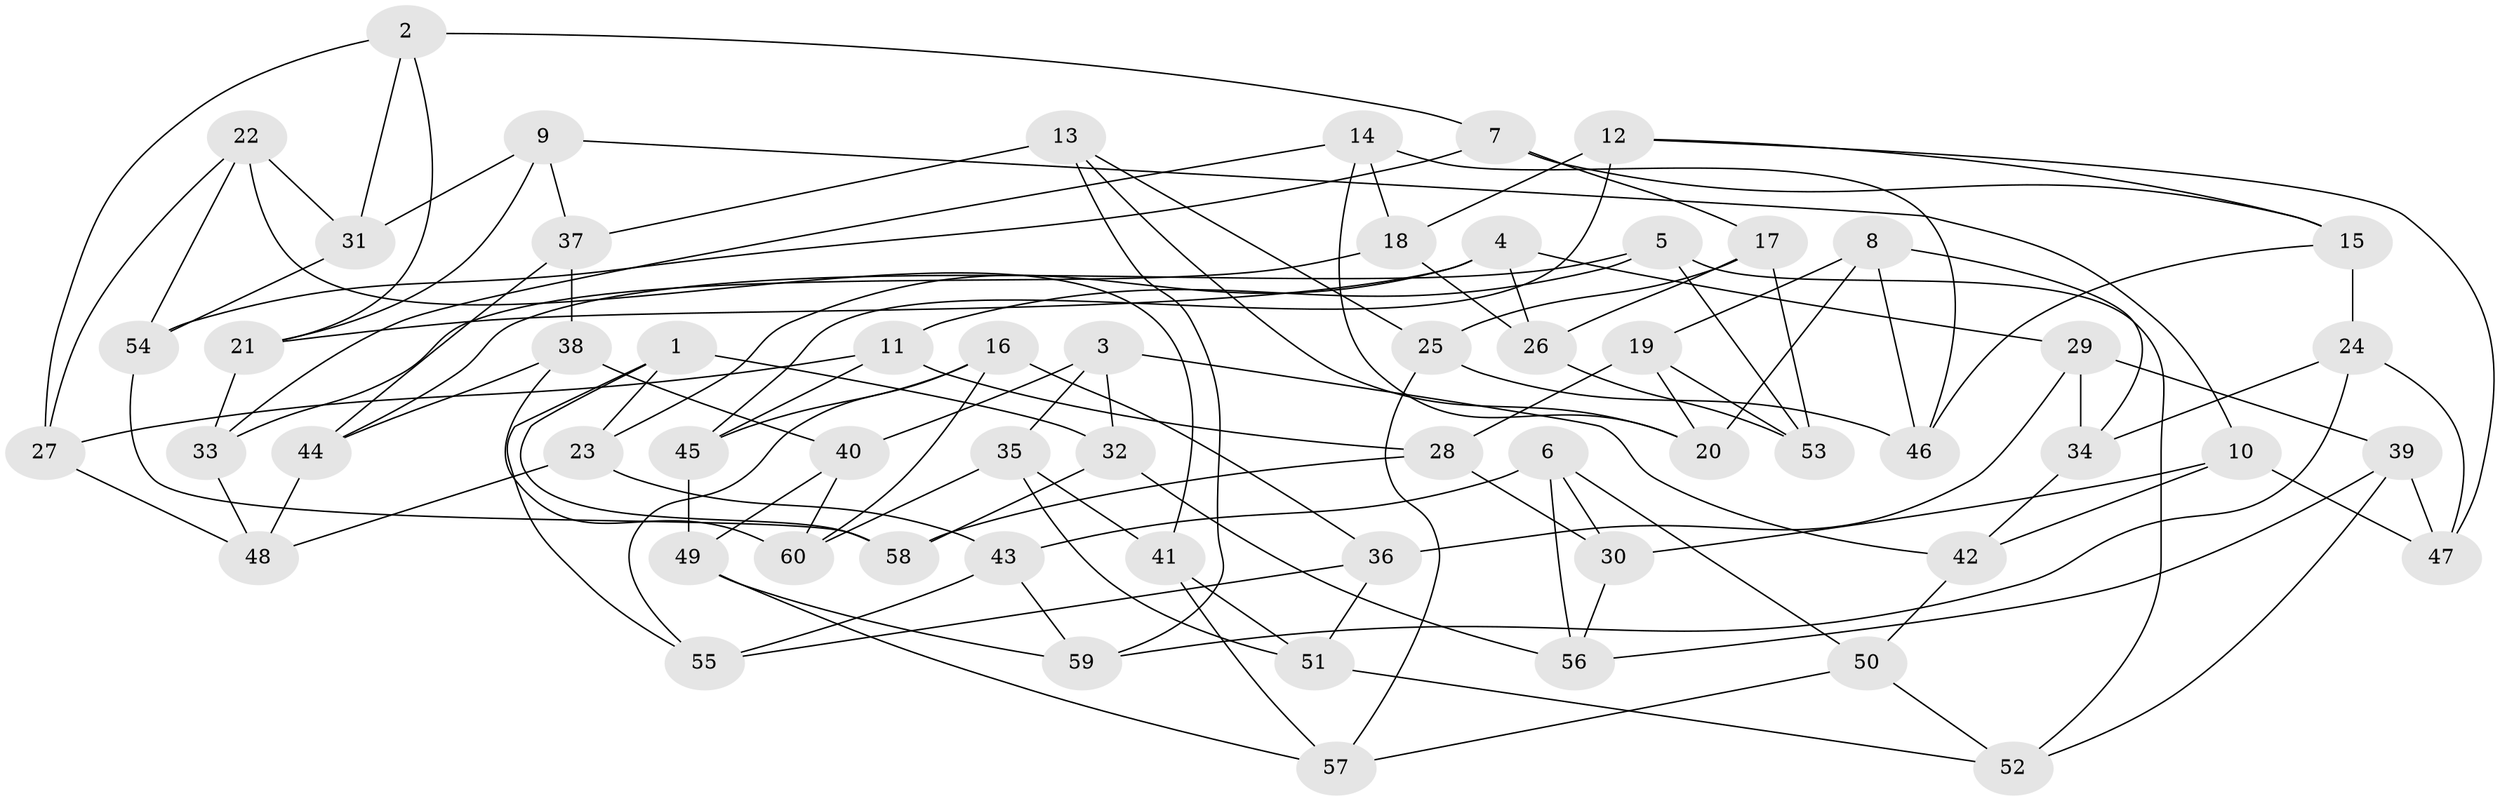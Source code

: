// Generated by graph-tools (version 1.1) at 2025/11/02/27/25 16:11:48]
// undirected, 60 vertices, 120 edges
graph export_dot {
graph [start="1"]
  node [color=gray90,style=filled];
  1;
  2;
  3;
  4;
  5;
  6;
  7;
  8;
  9;
  10;
  11;
  12;
  13;
  14;
  15;
  16;
  17;
  18;
  19;
  20;
  21;
  22;
  23;
  24;
  25;
  26;
  27;
  28;
  29;
  30;
  31;
  32;
  33;
  34;
  35;
  36;
  37;
  38;
  39;
  40;
  41;
  42;
  43;
  44;
  45;
  46;
  47;
  48;
  49;
  50;
  51;
  52;
  53;
  54;
  55;
  56;
  57;
  58;
  59;
  60;
  1 -- 23;
  1 -- 55;
  1 -- 58;
  1 -- 32;
  2 -- 31;
  2 -- 7;
  2 -- 27;
  2 -- 21;
  3 -- 42;
  3 -- 40;
  3 -- 32;
  3 -- 35;
  4 -- 21;
  4 -- 23;
  4 -- 29;
  4 -- 26;
  5 -- 11;
  5 -- 53;
  5 -- 44;
  5 -- 52;
  6 -- 50;
  6 -- 56;
  6 -- 43;
  6 -- 30;
  7 -- 54;
  7 -- 17;
  7 -- 15;
  8 -- 20;
  8 -- 46;
  8 -- 34;
  8 -- 19;
  9 -- 31;
  9 -- 21;
  9 -- 10;
  9 -- 37;
  10 -- 42;
  10 -- 30;
  10 -- 47;
  11 -- 28;
  11 -- 45;
  11 -- 27;
  12 -- 45;
  12 -- 18;
  12 -- 47;
  12 -- 15;
  13 -- 20;
  13 -- 25;
  13 -- 59;
  13 -- 37;
  14 -- 20;
  14 -- 33;
  14 -- 18;
  14 -- 46;
  15 -- 46;
  15 -- 24;
  16 -- 55;
  16 -- 60;
  16 -- 36;
  16 -- 45;
  17 -- 26;
  17 -- 53;
  17 -- 25;
  18 -- 26;
  18 -- 33;
  19 -- 28;
  19 -- 20;
  19 -- 53;
  21 -- 33;
  22 -- 54;
  22 -- 31;
  22 -- 27;
  22 -- 41;
  23 -- 48;
  23 -- 43;
  24 -- 59;
  24 -- 47;
  24 -- 34;
  25 -- 46;
  25 -- 57;
  26 -- 53;
  27 -- 48;
  28 -- 58;
  28 -- 30;
  29 -- 39;
  29 -- 34;
  29 -- 36;
  30 -- 56;
  31 -- 54;
  32 -- 58;
  32 -- 56;
  33 -- 48;
  34 -- 42;
  35 -- 51;
  35 -- 60;
  35 -- 41;
  36 -- 51;
  36 -- 55;
  37 -- 44;
  37 -- 38;
  38 -- 60;
  38 -- 40;
  38 -- 44;
  39 -- 47;
  39 -- 56;
  39 -- 52;
  40 -- 60;
  40 -- 49;
  41 -- 57;
  41 -- 51;
  42 -- 50;
  43 -- 59;
  43 -- 55;
  44 -- 48;
  45 -- 49;
  49 -- 57;
  49 -- 59;
  50 -- 57;
  50 -- 52;
  51 -- 52;
  54 -- 58;
}

